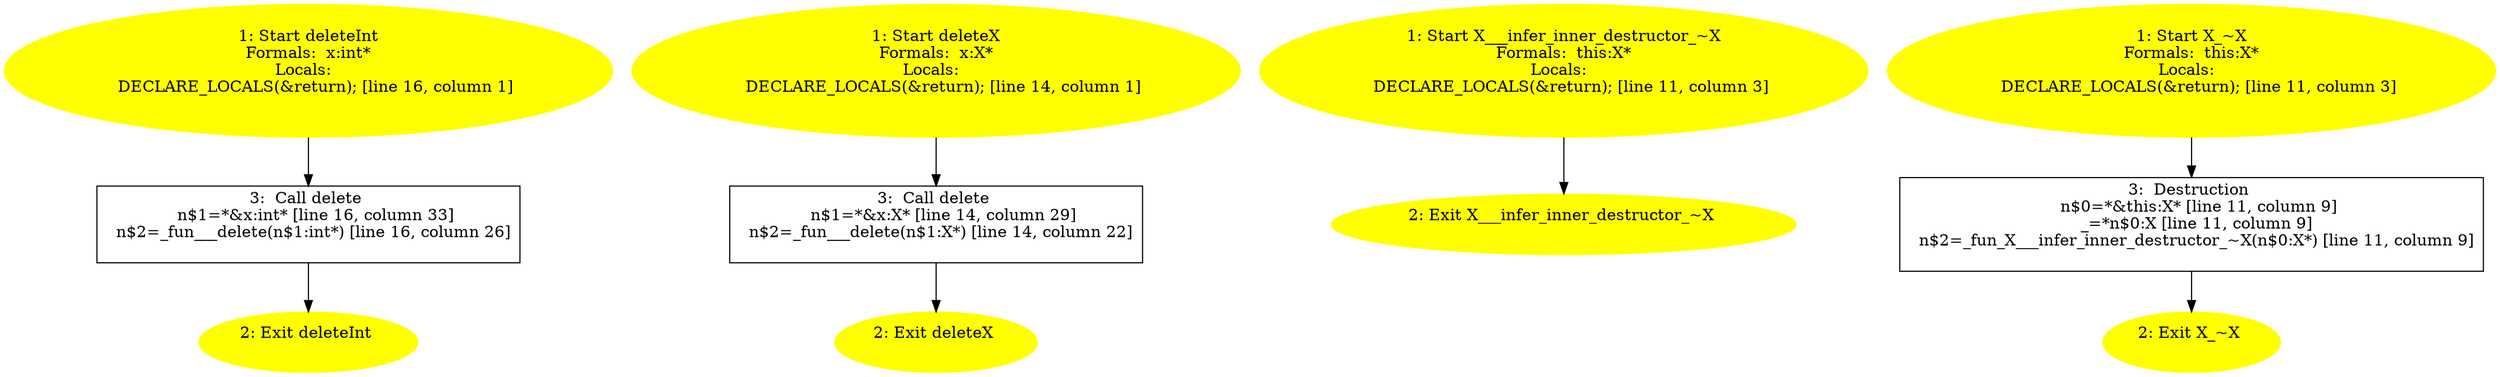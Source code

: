 /* @generated */
digraph cfg {
"deleteInt#11507157942721721842.63c462d9916f225a70cc32ed39aaaf5f_1" [label="1: Start deleteInt\nFormals:  x:int*\nLocals:  \n   DECLARE_LOCALS(&return); [line 16, column 1]\n " color=yellow style=filled]
	

	 "deleteInt#11507157942721721842.63c462d9916f225a70cc32ed39aaaf5f_1" -> "deleteInt#11507157942721721842.63c462d9916f225a70cc32ed39aaaf5f_3" ;
"deleteInt#11507157942721721842.63c462d9916f225a70cc32ed39aaaf5f_2" [label="2: Exit deleteInt \n  " color=yellow style=filled]
	

"deleteInt#11507157942721721842.63c462d9916f225a70cc32ed39aaaf5f_3" [label="3:  Call delete \n   n$1=*&x:int* [line 16, column 33]\n  n$2=_fun___delete(n$1:int*) [line 16, column 26]\n " shape="box"]
	

	 "deleteInt#11507157942721721842.63c462d9916f225a70cc32ed39aaaf5f_3" -> "deleteInt#11507157942721721842.63c462d9916f225a70cc32ed39aaaf5f_2" ;
"deleteX#8359832236310221055.8e97d527465f9865245eba503777c9c7_1" [label="1: Start deleteX\nFormals:  x:X*\nLocals:  \n   DECLARE_LOCALS(&return); [line 14, column 1]\n " color=yellow style=filled]
	

	 "deleteX#8359832236310221055.8e97d527465f9865245eba503777c9c7_1" -> "deleteX#8359832236310221055.8e97d527465f9865245eba503777c9c7_3" ;
"deleteX#8359832236310221055.8e97d527465f9865245eba503777c9c7_2" [label="2: Exit deleteX \n  " color=yellow style=filled]
	

"deleteX#8359832236310221055.8e97d527465f9865245eba503777c9c7_3" [label="3:  Call delete \n   n$1=*&x:X* [line 14, column 29]\n  n$2=_fun___delete(n$1:X*) [line 14, column 22]\n " shape="box"]
	

	 "deleteX#8359832236310221055.8e97d527465f9865245eba503777c9c7_3" -> "deleteX#8359832236310221055.8e97d527465f9865245eba503777c9c7_2" ;
"__infer_inner_destructor_~X#X#(9850251229546392500).d48deae5dbd403872895c6ef0bdaa126_1" [label="1: Start X___infer_inner_destructor_~X\nFormals:  this:X*\nLocals:  \n   DECLARE_LOCALS(&return); [line 11, column 3]\n " color=yellow style=filled]
	

	 "__infer_inner_destructor_~X#X#(9850251229546392500).d48deae5dbd403872895c6ef0bdaa126_1" -> "__infer_inner_destructor_~X#X#(9850251229546392500).d48deae5dbd403872895c6ef0bdaa126_2" ;
"__infer_inner_destructor_~X#X#(9850251229546392500).d48deae5dbd403872895c6ef0bdaa126_2" [label="2: Exit X___infer_inner_destructor_~X \n  " color=yellow style=filled]
	

"~X#X#(9850251229546392500).92228f0925803df4b24e5d788ad29673_1" [label="1: Start X_~X\nFormals:  this:X*\nLocals:  \n   DECLARE_LOCALS(&return); [line 11, column 3]\n " color=yellow style=filled]
	

	 "~X#X#(9850251229546392500).92228f0925803df4b24e5d788ad29673_1" -> "~X#X#(9850251229546392500).92228f0925803df4b24e5d788ad29673_3" ;
"~X#X#(9850251229546392500).92228f0925803df4b24e5d788ad29673_2" [label="2: Exit X_~X \n  " color=yellow style=filled]
	

"~X#X#(9850251229546392500).92228f0925803df4b24e5d788ad29673_3" [label="3:  Destruction \n   n$0=*&this:X* [line 11, column 9]\n  _=*n$0:X [line 11, column 9]\n  n$2=_fun_X___infer_inner_destructor_~X(n$0:X*) [line 11, column 9]\n " shape="box"]
	

	 "~X#X#(9850251229546392500).92228f0925803df4b24e5d788ad29673_3" -> "~X#X#(9850251229546392500).92228f0925803df4b24e5d788ad29673_2" ;
}
